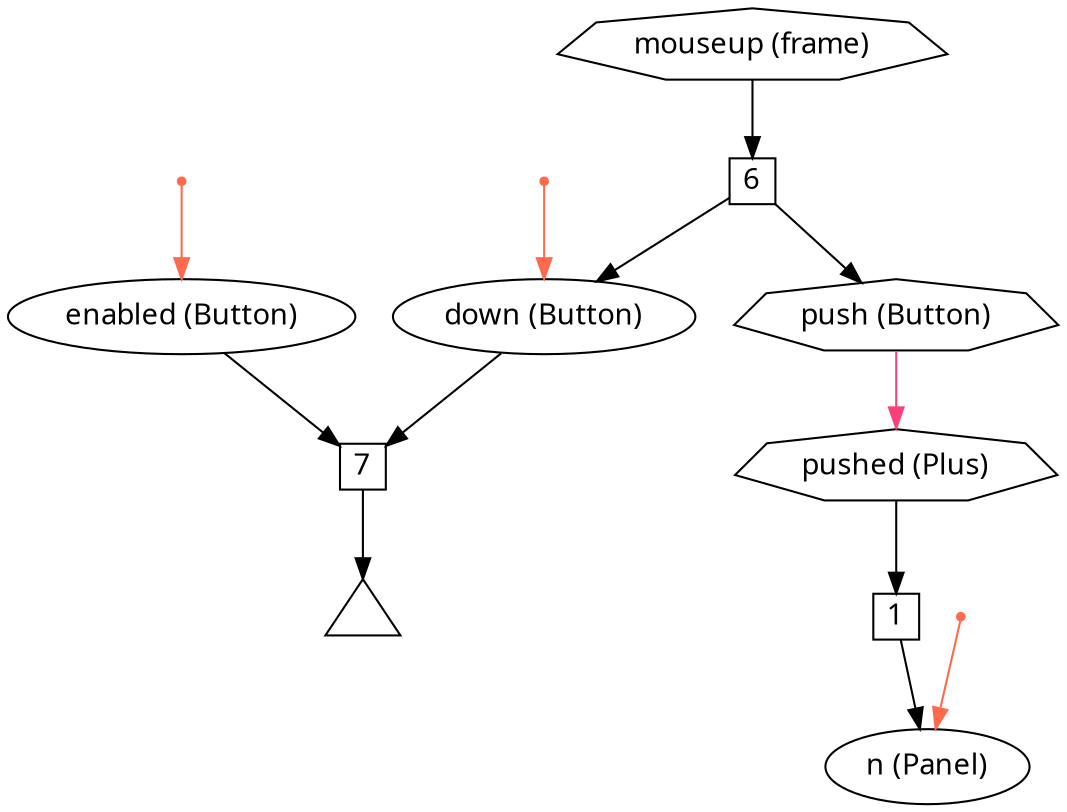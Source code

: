 digraph bender {
  node [fontname="Avenir Next"];
  edge [fontname="Avenir Next"];

  mouseup [label="mouseup (frame)", shape=septagon];
  down [label="down (Button)"];
  enabled [label="enabled (Button)"];
  pushed [label="push (Button)", shape=septagon];
  w6 [label="6", shape=square, fixedsize=true, width=0.3];
  mouseup -> w6;
  w6 -> down;
  w6 -> pushed;

  w7 [label="7", shape=square, fixedsize=true, width=0.3];
  t [label="", shape=triangle, fixedsize=true, width=0.5];
  down -> w7;
  enabled -> w7;
  w7 -> t;

  ppushed [label="pushed (Plus)", shape=septagon];
  w1 [label="1", shape=square, fixedsize=true, width=0.3];
  ppushed -> w1;
  w1 -> n;

  n [label="n (Panel)"];
  pushed -> ppushed [color="#f94179"];

  init_down [shape=point, label="", color="#ff6a4d"]
  init_down -> down [color="#ff6a4d"];
  init_enabled [shape=point, label="", color="#ff6a4d"]
  init_enabled -> enabled [color="#ff6a4d"];
  init_n [shape=point, label="", color="#ff6a4d"]
  init_n -> n [color="#ff6a4d"];
  
}
